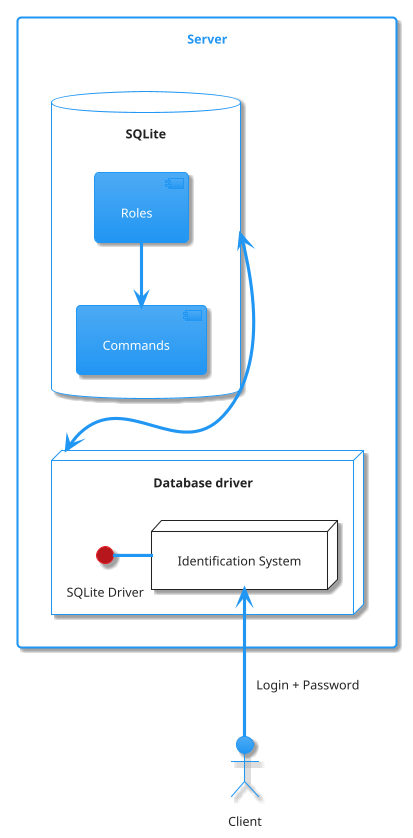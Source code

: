 @startuml
!theme materia

actor Client as cli

rectangle Server {
database "SQLite" as db {
[Roles] -down-> [Commands]
}

node "Database driver" as driver {

interface "SQLite Driver" as Driver

node "Identification System" as ident {
}

Driver - ident

}


driver <-up--> db
}

cli -up-> ident: "Login + Password"
@enduml